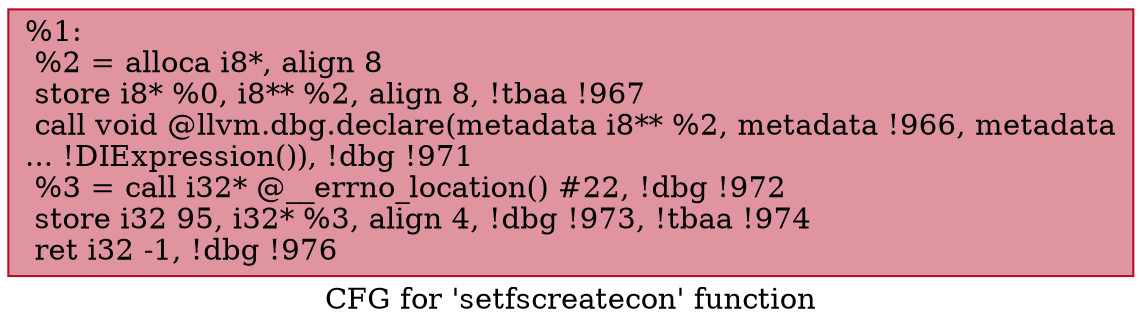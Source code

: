 digraph "CFG for 'setfscreatecon' function" {
	label="CFG for 'setfscreatecon' function";

	Node0x23a0200 [shape=record,color="#b70d28ff", style=filled, fillcolor="#b70d2870",label="{%1:\l  %2 = alloca i8*, align 8\l  store i8* %0, i8** %2, align 8, !tbaa !967\l  call void @llvm.dbg.declare(metadata i8** %2, metadata !966, metadata\l... !DIExpression()), !dbg !971\l  %3 = call i32* @__errno_location() #22, !dbg !972\l  store i32 95, i32* %3, align 4, !dbg !973, !tbaa !974\l  ret i32 -1, !dbg !976\l}"];
}
